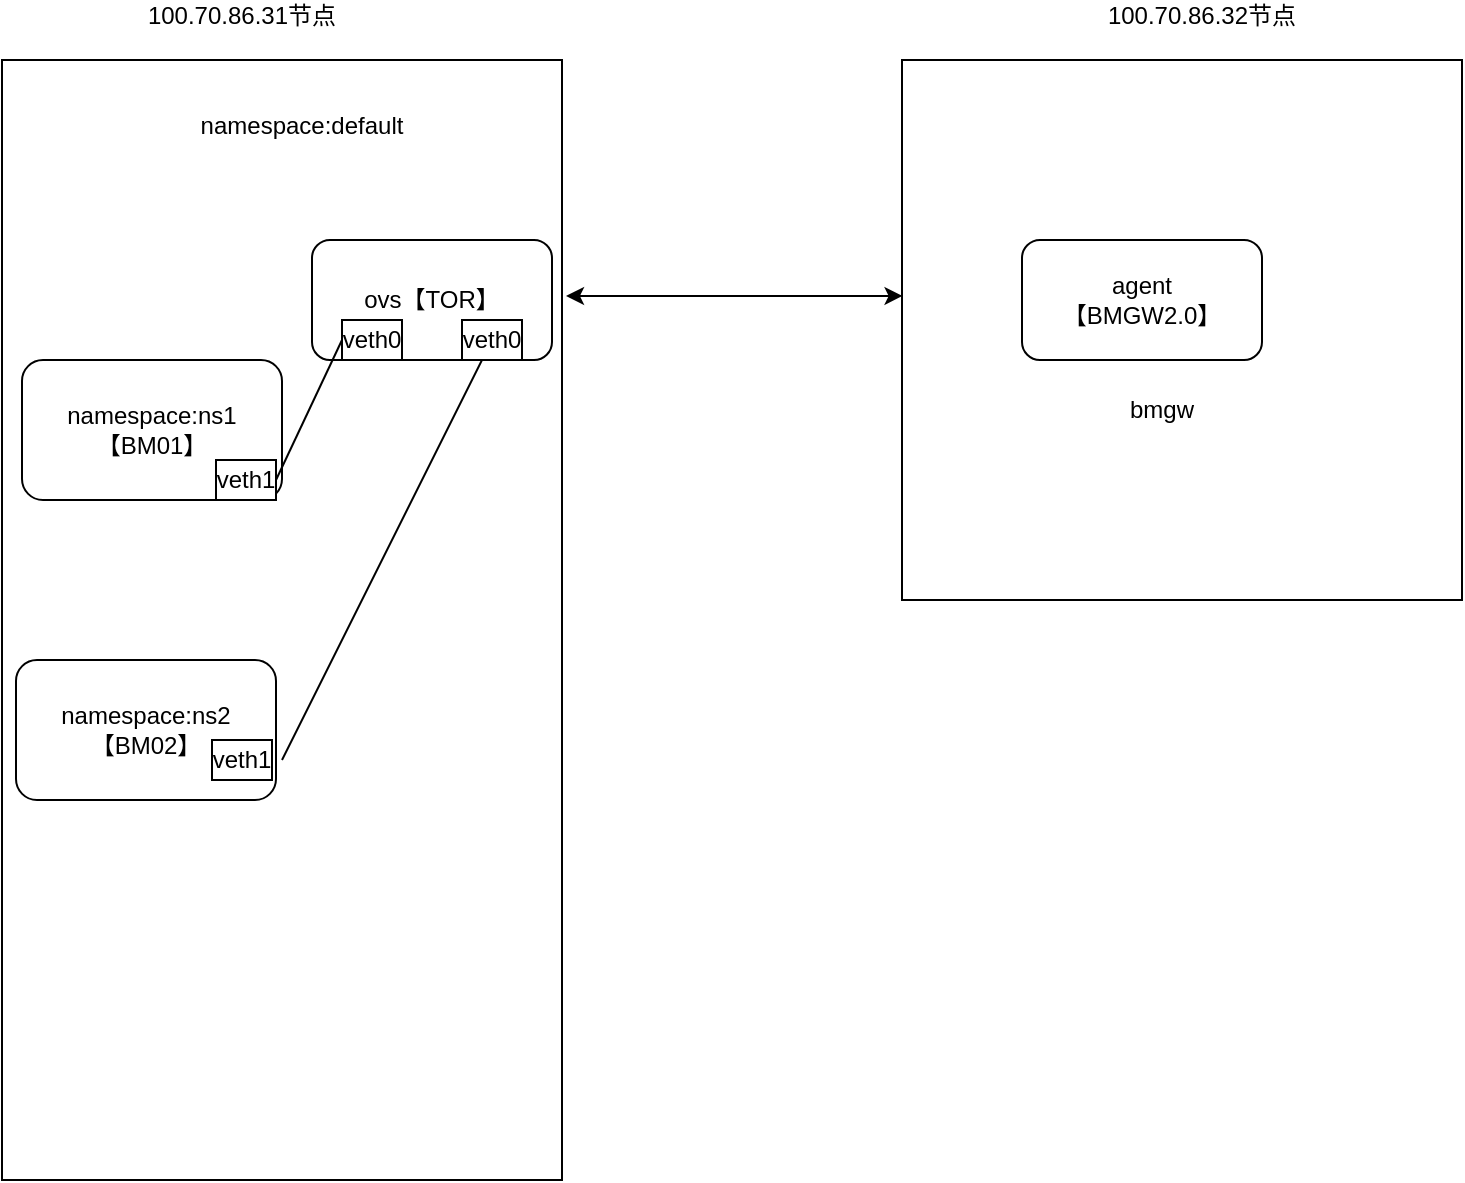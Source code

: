 <mxfile version="24.2.1" type="github">
  <diagram name="第 1 页" id="EhdhkiHg96lV5EwKrWKB">
    <mxGraphModel dx="954" dy="565" grid="1" gridSize="10" guides="1" tooltips="1" connect="1" arrows="1" fold="1" page="1" pageScale="1" pageWidth="827" pageHeight="1169" math="0" shadow="0">
      <root>
        <mxCell id="0" />
        <mxCell id="1" parent="0" />
        <mxCell id="a4EHasDGLI_9xLfcDQxJ-1" value="&lt;div&gt;&lt;br&gt;&lt;/div&gt;" style="rounded=0;whiteSpace=wrap;html=1;" vertex="1" parent="1">
          <mxGeometry x="40" y="200" width="280" height="560" as="geometry" />
        </mxCell>
        <mxCell id="a4EHasDGLI_9xLfcDQxJ-2" value="100.70.86.31节点&lt;div&gt;&lt;br&gt;&lt;/div&gt;" style="text;html=1;align=center;verticalAlign=middle;whiteSpace=wrap;rounded=0;" vertex="1" parent="1">
          <mxGeometry x="90" y="170" width="140" height="30" as="geometry" />
        </mxCell>
        <mxCell id="a4EHasDGLI_9xLfcDQxJ-3" value="namespace:ns1&lt;div&gt;【BM01】&lt;/div&gt;" style="rounded=1;whiteSpace=wrap;html=1;" vertex="1" parent="1">
          <mxGeometry x="50" y="350" width="130" height="70" as="geometry" />
        </mxCell>
        <mxCell id="a4EHasDGLI_9xLfcDQxJ-4" value="ovs【TOR】" style="rounded=1;whiteSpace=wrap;html=1;" vertex="1" parent="1">
          <mxGeometry x="195" y="290" width="120" height="60" as="geometry" />
        </mxCell>
        <mxCell id="a4EHasDGLI_9xLfcDQxJ-5" value="veth1" style="rounded=0;whiteSpace=wrap;html=1;" vertex="1" parent="1">
          <mxGeometry x="147" y="400" width="30" height="20" as="geometry" />
        </mxCell>
        <mxCell id="a4EHasDGLI_9xLfcDQxJ-6" value="veth0" style="rounded=0;whiteSpace=wrap;html=1;" vertex="1" parent="1">
          <mxGeometry x="210" y="330" width="30" height="20" as="geometry" />
        </mxCell>
        <mxCell id="a4EHasDGLI_9xLfcDQxJ-8" value="&lt;br&gt;namespace:default" style="text;html=1;align=center;verticalAlign=middle;whiteSpace=wrap;rounded=0;" vertex="1" parent="1">
          <mxGeometry x="160" y="210" width="60" height="30" as="geometry" />
        </mxCell>
        <mxCell id="a4EHasDGLI_9xLfcDQxJ-9" value="" style="endArrow=none;html=1;rounded=0;entryX=0;entryY=0.5;entryDx=0;entryDy=0;exitX=1;exitY=0.5;exitDx=0;exitDy=0;" edge="1" parent="1" source="a4EHasDGLI_9xLfcDQxJ-5" target="a4EHasDGLI_9xLfcDQxJ-6">
          <mxGeometry width="50" height="50" relative="1" as="geometry">
            <mxPoint x="390" y="320" as="sourcePoint" />
            <mxPoint x="440" y="270" as="targetPoint" />
          </mxGeometry>
        </mxCell>
        <mxCell id="a4EHasDGLI_9xLfcDQxJ-12" value="&lt;div&gt;&lt;br&gt;&lt;/div&gt;" style="rounded=0;whiteSpace=wrap;html=1;" vertex="1" parent="1">
          <mxGeometry x="490" y="200" width="280" height="270" as="geometry" />
        </mxCell>
        <mxCell id="a4EHasDGLI_9xLfcDQxJ-13" value="100.70.86.32节点&lt;div&gt;&lt;br&gt;&lt;/div&gt;" style="text;html=1;align=center;verticalAlign=middle;whiteSpace=wrap;rounded=0;" vertex="1" parent="1">
          <mxGeometry x="570" y="170" width="140" height="30" as="geometry" />
        </mxCell>
        <mxCell id="a4EHasDGLI_9xLfcDQxJ-14" value="bmgw" style="text;html=1;align=center;verticalAlign=middle;whiteSpace=wrap;rounded=0;" vertex="1" parent="1">
          <mxGeometry x="590" y="360" width="60" height="30" as="geometry" />
        </mxCell>
        <mxCell id="a4EHasDGLI_9xLfcDQxJ-15" value="agent&lt;div&gt;【BMGW2.0】&lt;/div&gt;" style="rounded=1;whiteSpace=wrap;html=1;" vertex="1" parent="1">
          <mxGeometry x="550" y="290" width="120" height="60" as="geometry" />
        </mxCell>
        <mxCell id="a4EHasDGLI_9xLfcDQxJ-16" value="" style="endArrow=classic;startArrow=classic;html=1;rounded=0;entryX=0.001;entryY=0.437;entryDx=0;entryDy=0;entryPerimeter=0;" edge="1" parent="1" target="a4EHasDGLI_9xLfcDQxJ-12">
          <mxGeometry width="50" height="50" relative="1" as="geometry">
            <mxPoint x="322" y="318" as="sourcePoint" />
            <mxPoint x="440" y="270" as="targetPoint" />
          </mxGeometry>
        </mxCell>
        <mxCell id="a4EHasDGLI_9xLfcDQxJ-17" value="namespace:ns2&lt;div&gt;【BM02】&lt;/div&gt;" style="rounded=1;whiteSpace=wrap;html=1;" vertex="1" parent="1">
          <mxGeometry x="47" y="500" width="130" height="70" as="geometry" />
        </mxCell>
        <mxCell id="a4EHasDGLI_9xLfcDQxJ-18" value="veth1" style="rounded=0;whiteSpace=wrap;html=1;" vertex="1" parent="1">
          <mxGeometry x="145" y="540" width="30" height="20" as="geometry" />
        </mxCell>
        <mxCell id="a4EHasDGLI_9xLfcDQxJ-20" value="veth0" style="rounded=0;whiteSpace=wrap;html=1;" vertex="1" parent="1">
          <mxGeometry x="270" y="330" width="30" height="20" as="geometry" />
        </mxCell>
        <mxCell id="a4EHasDGLI_9xLfcDQxJ-23" value="" style="endArrow=none;html=1;rounded=0;" edge="1" parent="1" target="a4EHasDGLI_9xLfcDQxJ-20">
          <mxGeometry width="50" height="50" relative="1" as="geometry">
            <mxPoint x="180" y="550" as="sourcePoint" />
            <mxPoint x="230" y="500" as="targetPoint" />
          </mxGeometry>
        </mxCell>
      </root>
    </mxGraphModel>
  </diagram>
</mxfile>
